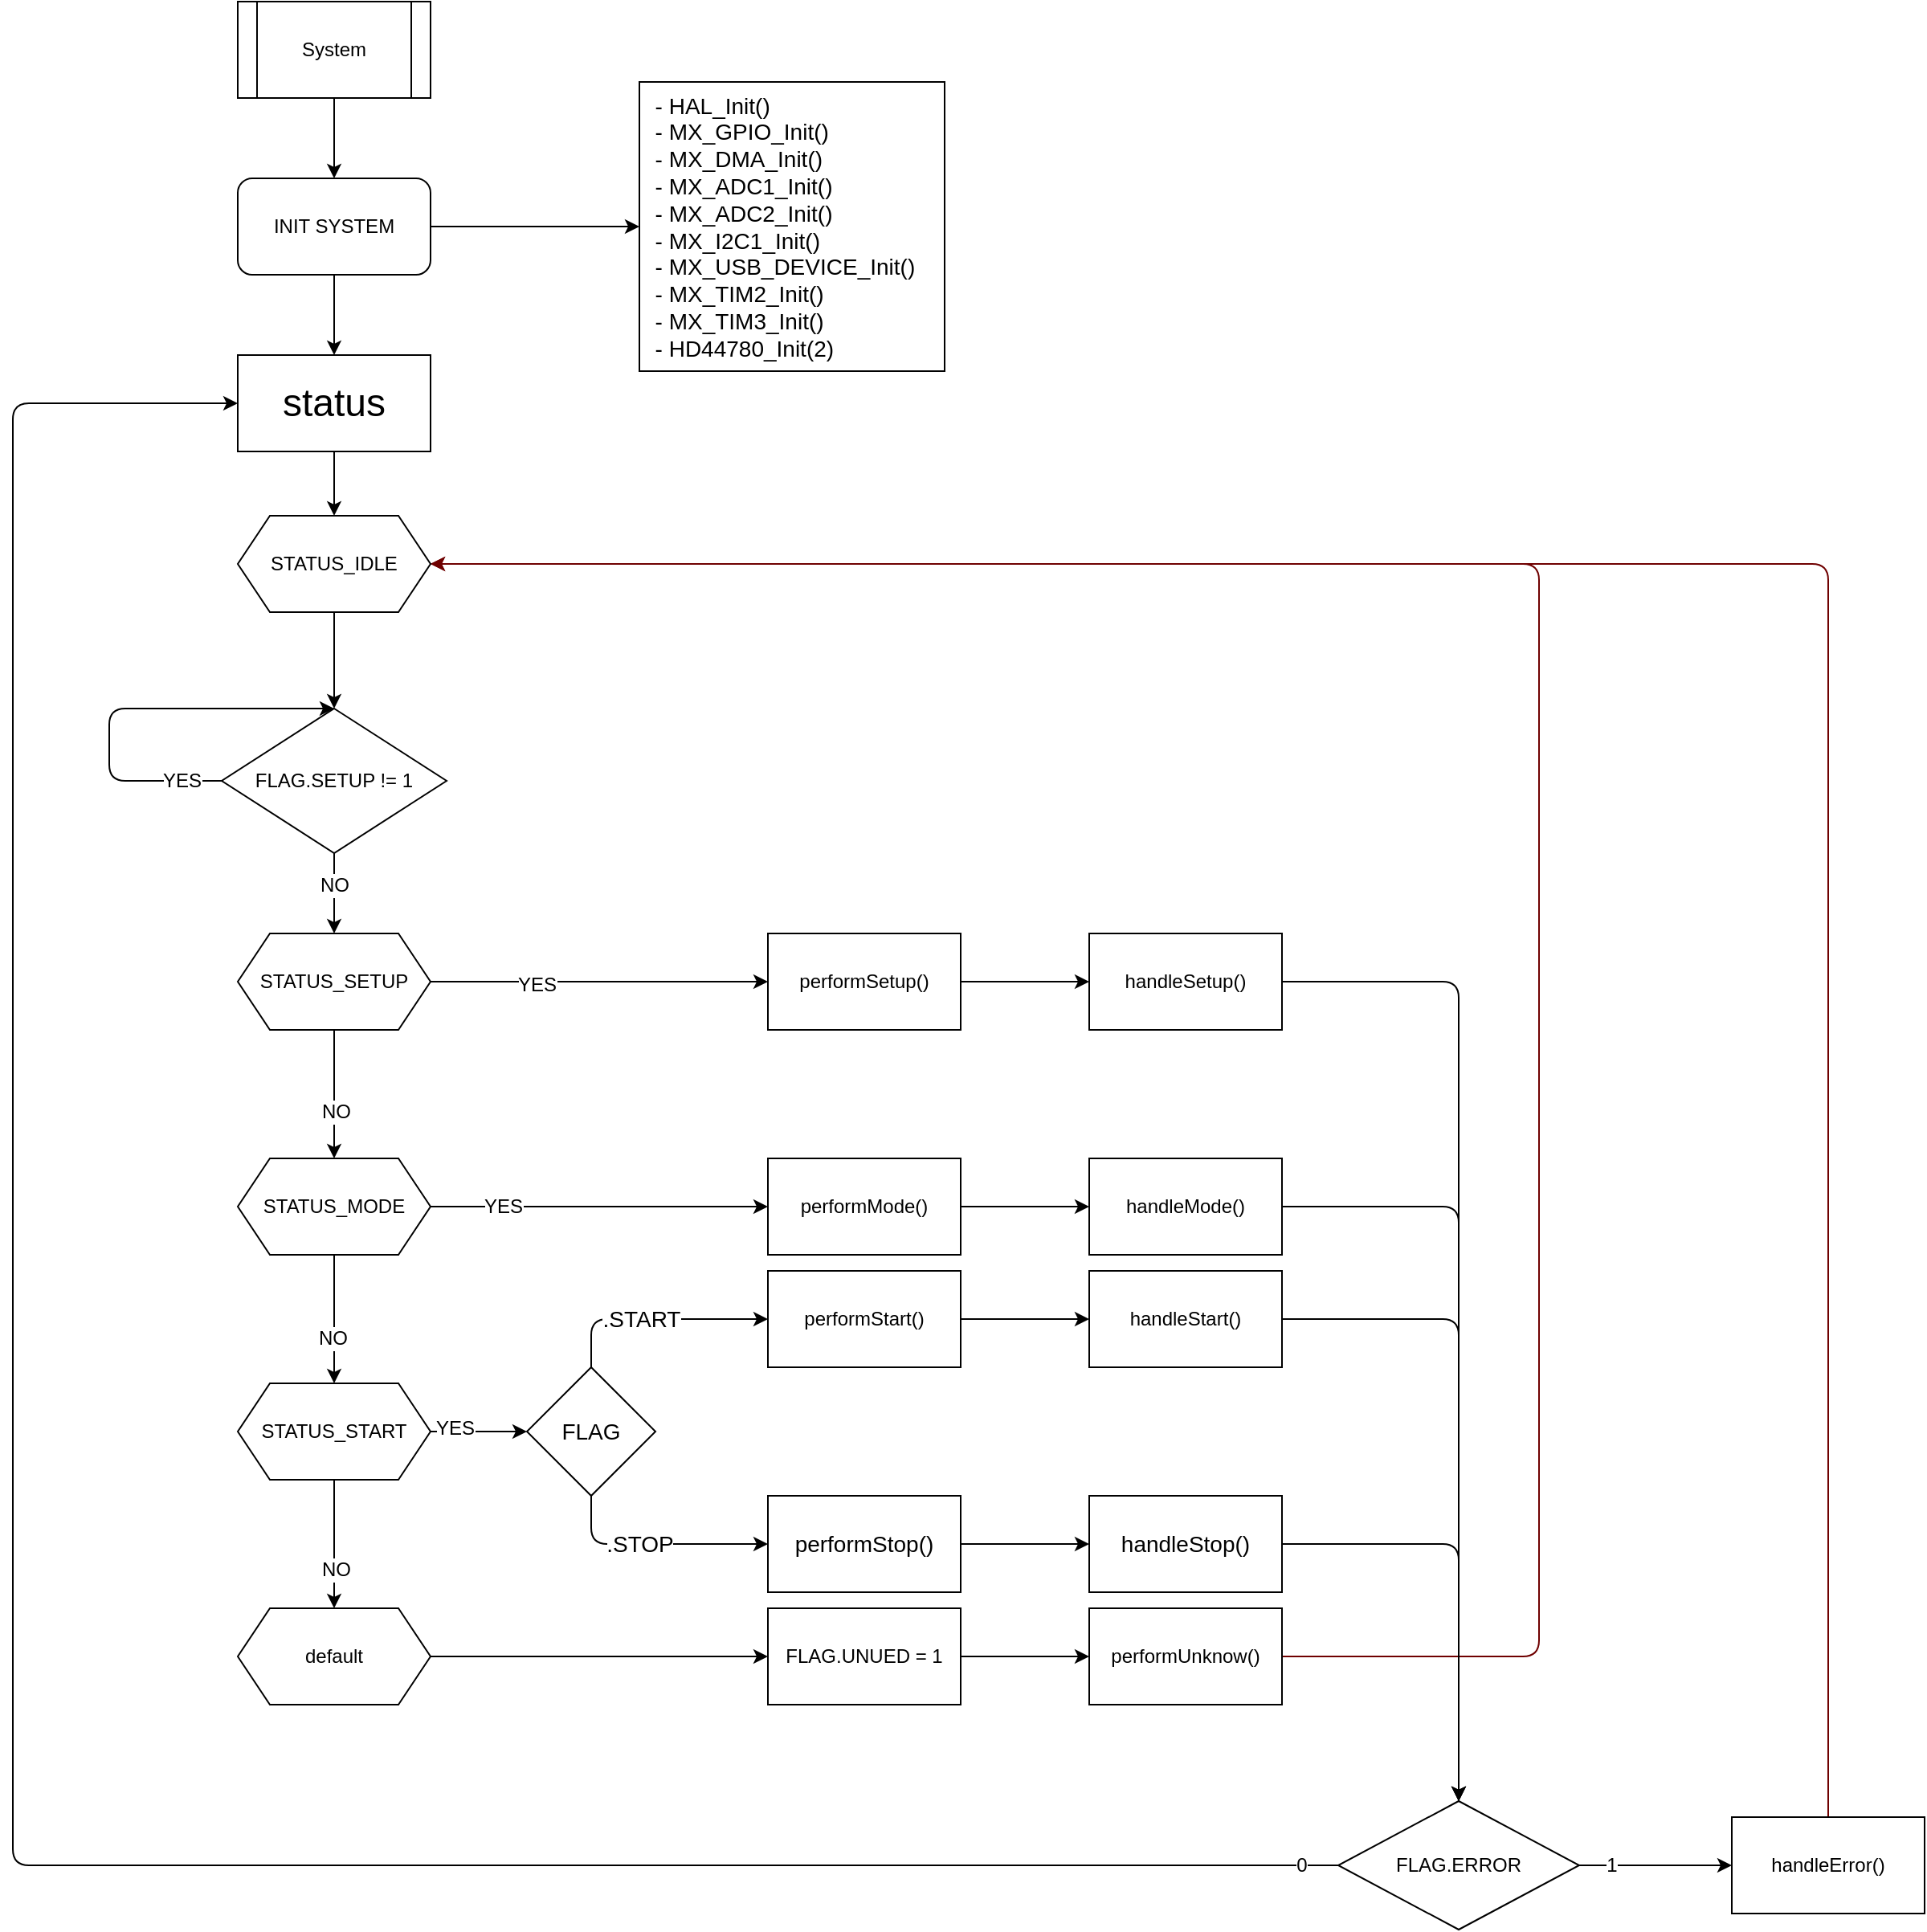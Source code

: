 <mxfile>
    <diagram id="MsI5J3Z540rOyUWbb0k3" name="Page-1">
        <mxGraphModel dx="1113" dy="787" grid="1" gridSize="10" guides="1" tooltips="1" connect="1" arrows="1" fold="1" page="1" pageScale="1" pageWidth="1200" pageHeight="1600" math="0" shadow="0">
            <root>
                <mxCell id="0"/>
                <mxCell id="1" parent="0"/>
                <mxCell id="4" value="" style="edgeStyle=none;html=1;entryX=0.5;entryY=0;entryDx=0;entryDy=0;" parent="1" source="2" target="73" edge="1">
                    <mxGeometry relative="1" as="geometry">
                        <mxPoint x="390.0" y="110" as="targetPoint"/>
                    </mxGeometry>
                </mxCell>
                <mxCell id="2" value="System" style="shape=process;whiteSpace=wrap;html=1;backgroundOutline=1;" parent="1" vertex="1">
                    <mxGeometry x="150" y="10" width="120" height="60" as="geometry"/>
                </mxCell>
                <mxCell id="6" value="" style="edgeStyle=none;html=1;fontSize=24;entryX=0.5;entryY=0;entryDx=0;entryDy=0;" parent="1" source="3" target="78" edge="1">
                    <mxGeometry relative="1" as="geometry">
                        <mxPoint x="210.0" y="330" as="targetPoint"/>
                    </mxGeometry>
                </mxCell>
                <mxCell id="3" value="&lt;font style=&quot;font-size: 24px;&quot;&gt;status&lt;/font&gt;" style="whiteSpace=wrap;html=1;" parent="1" vertex="1">
                    <mxGeometry x="150" y="230" width="120" height="60" as="geometry"/>
                </mxCell>
                <mxCell id="8" value="" style="edgeStyle=none;html=1;fontSize=24;exitX=0.5;exitY=1;exitDx=0;exitDy=0;entryX=0.5;entryY=0;entryDx=0;entryDy=0;" parent="1" source="42" target="43" edge="1">
                    <mxGeometry relative="1" as="geometry">
                        <mxPoint x="210" y="650" as="sourcePoint"/>
                        <mxPoint x="210" y="730" as="targetPoint"/>
                    </mxGeometry>
                </mxCell>
                <mxCell id="11" value="NO" style="edgeLabel;html=1;align=center;verticalAlign=middle;resizable=0;points=[];fontSize=12;" parent="8" vertex="1" connectable="0">
                    <mxGeometry x="0.275" y="1" relative="1" as="geometry">
                        <mxPoint as="offset"/>
                    </mxGeometry>
                </mxCell>
                <mxCell id="14" value="" style="edgeStyle=none;html=1;fontSize=12;exitX=1;exitY=0.5;exitDx=0;exitDy=0;" parent="1" source="42" target="13" edge="1">
                    <mxGeometry relative="1" as="geometry">
                        <mxPoint x="270" y="620" as="sourcePoint"/>
                    </mxGeometry>
                </mxCell>
                <mxCell id="15" value="YES" style="edgeLabel;html=1;align=center;verticalAlign=middle;resizable=0;points=[];fontSize=12;" parent="14" vertex="1" connectable="0">
                    <mxGeometry x="-0.375" y="-2" relative="1" as="geometry">
                        <mxPoint as="offset"/>
                    </mxGeometry>
                </mxCell>
                <mxCell id="10" value="" style="edgeStyle=none;html=1;fontSize=24;exitX=0.5;exitY=1;exitDx=0;exitDy=0;entryX=0.5;entryY=0;entryDx=0;entryDy=0;" parent="1" source="43" target="44" edge="1">
                    <mxGeometry relative="1" as="geometry">
                        <mxPoint x="210" y="790" as="sourcePoint"/>
                        <mxPoint x="210" y="870" as="targetPoint"/>
                    </mxGeometry>
                </mxCell>
                <mxCell id="12" value="NO" style="edgeLabel;html=1;align=center;verticalAlign=middle;resizable=0;points=[];fontSize=12;" parent="10" vertex="1" connectable="0">
                    <mxGeometry x="0.3" y="-1" relative="1" as="geometry">
                        <mxPoint as="offset"/>
                    </mxGeometry>
                </mxCell>
                <mxCell id="17" value="" style="edgeStyle=none;html=1;fontSize=12;exitX=1;exitY=0.5;exitDx=0;exitDy=0;" parent="1" source="43" target="16" edge="1">
                    <mxGeometry relative="1" as="geometry">
                        <mxPoint x="270" y="760" as="sourcePoint"/>
                    </mxGeometry>
                </mxCell>
                <mxCell id="18" value="YES" style="edgeLabel;html=1;align=center;verticalAlign=middle;resizable=0;points=[];fontSize=12;" parent="17" vertex="1" connectable="0">
                    <mxGeometry x="-0.625" y="-2" relative="1" as="geometry">
                        <mxPoint x="5" y="-2" as="offset"/>
                    </mxGeometry>
                </mxCell>
                <mxCell id="20" value="" style="edgeStyle=none;html=1;fontSize=12;exitX=1;exitY=0.5;exitDx=0;exitDy=0;entryX=0;entryY=0.5;entryDx=0;entryDy=0;" parent="1" source="44" target="97" edge="1">
                    <mxGeometry relative="1" as="geometry">
                        <mxPoint x="270" y="900" as="sourcePoint"/>
                        <mxPoint x="290" y="930" as="targetPoint"/>
                    </mxGeometry>
                </mxCell>
                <mxCell id="21" value="YES" style="edgeLabel;html=1;align=center;verticalAlign=middle;resizable=0;points=[];fontSize=12;" parent="20" vertex="1" connectable="0">
                    <mxGeometry x="-0.5" y="2" relative="1" as="geometry">
                        <mxPoint as="offset"/>
                    </mxGeometry>
                </mxCell>
                <mxCell id="34" value="" style="edgeStyle=none;html=1;fontSize=12;exitX=0.5;exitY=1;exitDx=0;exitDy=0;entryX=0.5;entryY=0;entryDx=0;entryDy=0;" parent="1" source="44" target="45" edge="1">
                    <mxGeometry relative="1" as="geometry">
                        <mxPoint x="210" y="930" as="sourcePoint"/>
                        <mxPoint x="210" y="1010" as="targetPoint"/>
                    </mxGeometry>
                </mxCell>
                <mxCell id="35" value="NO" style="edgeLabel;html=1;align=center;verticalAlign=middle;resizable=0;points=[];fontSize=12;" parent="34" vertex="1" connectable="0">
                    <mxGeometry x="0.4" y="1" relative="1" as="geometry">
                        <mxPoint as="offset"/>
                    </mxGeometry>
                </mxCell>
                <mxCell id="49" value="" style="edgeStyle=none;html=1;fontSize=12;" parent="1" source="13" target="48" edge="1">
                    <mxGeometry relative="1" as="geometry"/>
                </mxCell>
                <mxCell id="13" value="performSetup()" style="whiteSpace=wrap;html=1;" parent="1" vertex="1">
                    <mxGeometry x="480" y="590" width="120" height="60" as="geometry"/>
                </mxCell>
                <mxCell id="41" value="" style="edgeStyle=none;html=1;fontSize=12;" parent="1" source="16" target="40" edge="1">
                    <mxGeometry relative="1" as="geometry"/>
                </mxCell>
                <mxCell id="16" value="performMode()" style="whiteSpace=wrap;html=1;" parent="1" vertex="1">
                    <mxGeometry x="480" y="730" width="120" height="60" as="geometry"/>
                </mxCell>
                <mxCell id="47" value="" style="edgeStyle=none;html=1;fontSize=12;" parent="1" source="19" target="46" edge="1">
                    <mxGeometry relative="1" as="geometry"/>
                </mxCell>
                <mxCell id="19" value="performStart()" style="whiteSpace=wrap;html=1;" parent="1" vertex="1">
                    <mxGeometry x="480" y="800" width="120" height="60" as="geometry"/>
                </mxCell>
                <mxCell id="28" style="edgeStyle=none;html=1;exitX=0.5;exitY=1;exitDx=0;exitDy=0;entryX=0.5;entryY=0;entryDx=0;entryDy=0;fontSize=12;" parent="1" source="78" target="27" edge="1">
                    <mxGeometry relative="1" as="geometry">
                        <mxPoint x="210.0" y="390" as="sourcePoint"/>
                    </mxGeometry>
                </mxCell>
                <mxCell id="29" style="edgeStyle=none;html=1;exitX=0;exitY=0.5;exitDx=0;exitDy=0;entryX=0.5;entryY=0;entryDx=0;entryDy=0;fontSize=12;" parent="1" source="27" target="27" edge="1">
                    <mxGeometry relative="1" as="geometry">
                        <mxPoint x="150.0" y="360" as="targetPoint"/>
                        <Array as="points">
                            <mxPoint x="70" y="495"/>
                            <mxPoint x="70" y="450"/>
                        </Array>
                    </mxGeometry>
                </mxCell>
                <mxCell id="30" value="YES" style="edgeLabel;html=1;align=center;verticalAlign=middle;resizable=0;points=[];fontSize=12;" parent="29" vertex="1" connectable="0">
                    <mxGeometry x="-0.656" relative="1" as="geometry">
                        <mxPoint x="19" as="offset"/>
                    </mxGeometry>
                </mxCell>
                <mxCell id="31" style="edgeStyle=none;html=1;exitX=0.5;exitY=1;exitDx=0;exitDy=0;entryX=0.5;entryY=0;entryDx=0;entryDy=0;fontSize=12;" parent="1" source="27" target="42" edge="1">
                    <mxGeometry relative="1" as="geometry">
                        <mxPoint x="210" y="590" as="targetPoint"/>
                    </mxGeometry>
                </mxCell>
                <mxCell id="32" value="NO" style="edgeLabel;html=1;align=center;verticalAlign=middle;resizable=0;points=[];fontSize=12;" parent="31" vertex="1" connectable="0">
                    <mxGeometry x="-0.482" y="1" relative="1" as="geometry">
                        <mxPoint x="-1" y="7" as="offset"/>
                    </mxGeometry>
                </mxCell>
                <mxCell id="27" value="FLAG.SETUP != 1" style="rhombus;whiteSpace=wrap;html=1;fontSize=12;" parent="1" vertex="1">
                    <mxGeometry x="140" y="450" width="140" height="90" as="geometry"/>
                </mxCell>
                <mxCell id="59" style="edgeStyle=none;html=1;exitX=1;exitY=0.5;exitDx=0;exitDy=0;fontSize=12;entryX=0.5;entryY=0;entryDx=0;entryDy=0;" parent="1" source="40" target="51" edge="1">
                    <mxGeometry relative="1" as="geometry">
                        <mxPoint x="905" y="760.471" as="targetPoint"/>
                        <mxPoint x="650" y="760" as="sourcePoint"/>
                        <Array as="points">
                            <mxPoint x="910" y="760"/>
                        </Array>
                    </mxGeometry>
                </mxCell>
                <mxCell id="40" value="handleMode()" style="whiteSpace=wrap;html=1;" parent="1" vertex="1">
                    <mxGeometry x="680" y="730" width="120" height="60" as="geometry"/>
                </mxCell>
                <mxCell id="42" value="STATUS_SETUP" style="shape=hexagon;perimeter=hexagonPerimeter2;whiteSpace=wrap;html=1;fixedSize=1;fontSize=12;" parent="1" vertex="1">
                    <mxGeometry x="150" y="590" width="120" height="60" as="geometry"/>
                </mxCell>
                <mxCell id="43" value="STATUS_MODE" style="shape=hexagon;perimeter=hexagonPerimeter2;whiteSpace=wrap;html=1;fixedSize=1;fontSize=12;" parent="1" vertex="1">
                    <mxGeometry x="150" y="730" width="120" height="60" as="geometry"/>
                </mxCell>
                <mxCell id="44" value="STATUS_START" style="shape=hexagon;perimeter=hexagonPerimeter2;whiteSpace=wrap;html=1;fixedSize=1;fontSize=12;" parent="1" vertex="1">
                    <mxGeometry x="150" y="870" width="120" height="60" as="geometry"/>
                </mxCell>
                <mxCell id="54" style="edgeStyle=none;html=1;exitX=1;exitY=0.5;exitDx=0;exitDy=0;entryX=0;entryY=0.5;entryDx=0;entryDy=0;fontSize=12;" parent="1" source="45" target="53" edge="1">
                    <mxGeometry relative="1" as="geometry"/>
                </mxCell>
                <mxCell id="45" value="default" style="shape=hexagon;perimeter=hexagonPerimeter2;whiteSpace=wrap;html=1;fixedSize=1;fontSize=12;" parent="1" vertex="1">
                    <mxGeometry x="150" y="1010" width="120" height="60" as="geometry"/>
                </mxCell>
                <mxCell id="60" style="edgeStyle=none;html=1;exitX=1;exitY=0.5;exitDx=0;exitDy=0;entryX=0.5;entryY=0;entryDx=0;entryDy=0;fontSize=12;" parent="1" source="46" target="51" edge="1">
                    <mxGeometry relative="1" as="geometry">
                        <mxPoint x="650" y="830.0" as="sourcePoint"/>
                        <Array as="points">
                            <mxPoint x="910" y="830"/>
                            <mxPoint x="910" y="900"/>
                        </Array>
                    </mxGeometry>
                </mxCell>
                <mxCell id="46" value="handleStart()" style="whiteSpace=wrap;html=1;" parent="1" vertex="1">
                    <mxGeometry x="680" y="800" width="120" height="60" as="geometry"/>
                </mxCell>
                <mxCell id="58" style="edgeStyle=none;html=1;exitX=1;exitY=0.5;exitDx=0;exitDy=0;entryX=0.5;entryY=0;entryDx=0;entryDy=0;fontSize=12;" parent="1" source="48" target="51" edge="1">
                    <mxGeometry relative="1" as="geometry">
                        <mxPoint x="650" y="620" as="sourcePoint"/>
                        <Array as="points">
                            <mxPoint x="910" y="620"/>
                        </Array>
                    </mxGeometry>
                </mxCell>
                <mxCell id="48" value="handleSetup()" style="whiteSpace=wrap;html=1;" parent="1" vertex="1">
                    <mxGeometry x="680" y="590" width="120" height="60" as="geometry"/>
                </mxCell>
                <mxCell id="62" value="1" style="edgeStyle=none;html=1;fontSize=12;" parent="1" source="51" target="61" edge="1">
                    <mxGeometry x="-0.579" relative="1" as="geometry">
                        <mxPoint as="offset"/>
                    </mxGeometry>
                </mxCell>
                <mxCell id="67" style="edgeStyle=none;html=1;exitX=0;exitY=0.5;exitDx=0;exitDy=0;entryX=0;entryY=0.5;entryDx=0;entryDy=0;fontSize=12;" parent="1" source="51" target="3" edge="1">
                    <mxGeometry relative="1" as="geometry">
                        <Array as="points">
                            <mxPoint x="10" y="1170"/>
                            <mxPoint x="10" y="260"/>
                        </Array>
                    </mxGeometry>
                </mxCell>
                <mxCell id="69" value="0" style="edgeLabel;html=1;align=center;verticalAlign=middle;resizable=0;points=[];fontSize=12;" parent="67" vertex="1" connectable="0">
                    <mxGeometry x="-0.967" y="-4" relative="1" as="geometry">
                        <mxPoint x="8" y="4" as="offset"/>
                    </mxGeometry>
                </mxCell>
                <mxCell id="51" value="FLAG.ERROR" style="rhombus;whiteSpace=wrap;html=1;fontSize=12;" parent="1" vertex="1">
                    <mxGeometry x="835" y="1130" width="150" height="80" as="geometry"/>
                </mxCell>
                <mxCell id="56" value="" style="edgeStyle=none;html=1;fontSize=12;" parent="1" source="53" target="55" edge="1">
                    <mxGeometry relative="1" as="geometry"/>
                </mxCell>
                <mxCell id="53" value="FLAG.UNUED = 1" style="whiteSpace=wrap;html=1;fontSize=12;" parent="1" vertex="1">
                    <mxGeometry x="480" y="1010" width="120" height="60" as="geometry"/>
                </mxCell>
                <mxCell id="57" style="edgeStyle=none;html=1;exitX=1;exitY=0.5;exitDx=0;exitDy=0;fontSize=12;entryX=1;entryY=0.5;entryDx=0;entryDy=0;fillColor=#a20025;strokeColor=#6F0000;" parent="1" source="55" edge="1">
                    <mxGeometry relative="1" as="geometry">
                        <mxPoint x="270.0" y="360" as="targetPoint"/>
                        <Array as="points">
                            <mxPoint x="960" y="1040"/>
                            <mxPoint x="960" y="360"/>
                        </Array>
                    </mxGeometry>
                </mxCell>
                <mxCell id="55" value="performUnknow()" style="whiteSpace=wrap;html=1;" parent="1" vertex="1">
                    <mxGeometry x="680" y="1010" width="120" height="60" as="geometry"/>
                </mxCell>
                <mxCell id="63" style="edgeStyle=none;html=1;exitX=0.5;exitY=0;exitDx=0;exitDy=0;entryX=1;entryY=0.5;entryDx=0;entryDy=0;fontSize=12;fillColor=#a20025;strokeColor=#6F0000;" parent="1" source="61" target="78" edge="1">
                    <mxGeometry relative="1" as="geometry">
                        <mxPoint x="270.0" y="360" as="targetPoint"/>
                        <Array as="points">
                            <mxPoint x="1140" y="360"/>
                        </Array>
                    </mxGeometry>
                </mxCell>
                <mxCell id="61" value="handleError()" style="whiteSpace=wrap;html=1;" parent="1" vertex="1">
                    <mxGeometry x="1080" y="1140" width="120" height="60" as="geometry"/>
                </mxCell>
                <mxCell id="74" style="edgeStyle=none;html=1;exitX=0.5;exitY=1;exitDx=0;exitDy=0;entryX=0.5;entryY=0;entryDx=0;entryDy=0;fontSize=12;" parent="1" source="73" target="3" edge="1">
                    <mxGeometry relative="1" as="geometry"/>
                </mxCell>
                <mxCell id="76" value="" style="edgeStyle=none;html=1;fontSize=12;entryX=0;entryY=0.5;entryDx=0;entryDy=0;" parent="1" source="73" target="77" edge="1">
                    <mxGeometry relative="1" as="geometry">
                        <mxPoint x="350.0" y="150" as="targetPoint"/>
                    </mxGeometry>
                </mxCell>
                <mxCell id="73" value="INIT SYSTEM" style="rounded=1;whiteSpace=wrap;html=1;fontSize=12;" parent="1" vertex="1">
                    <mxGeometry x="150" y="120" width="120" height="60" as="geometry"/>
                </mxCell>
                <mxCell id="77" value="&lt;font style=&quot;font-size: 14px;&quot;&gt;&amp;nbsp; -&amp;nbsp;HAL_Init()&lt;br&gt;&lt;/font&gt;&lt;div style=&quot;font-size: 14px;&quot;&gt;&lt;font style=&quot;font-size: 14px;&quot;&gt;&amp;nbsp; - MX_GPIO_Init()&lt;/font&gt;&lt;/div&gt;&lt;div style=&quot;font-size: 14px;&quot;&gt;&lt;font style=&quot;font-size: 14px;&quot;&gt;&amp;nbsp; - MX_DMA_Init()&lt;/font&gt;&lt;/div&gt;&lt;div style=&quot;font-size: 14px;&quot;&gt;&lt;font style=&quot;font-size: 14px;&quot;&gt;&amp;nbsp; - MX_ADC1_Init()&lt;/font&gt;&lt;/div&gt;&lt;div style=&quot;font-size: 14px;&quot;&gt;&lt;font style=&quot;font-size: 14px;&quot;&gt;&amp;nbsp; - MX_ADC2_Init()&lt;/font&gt;&lt;/div&gt;&lt;div style=&quot;font-size: 14px;&quot;&gt;&lt;font style=&quot;font-size: 14px;&quot;&gt;&amp;nbsp; - MX_I2C1_Init()&lt;/font&gt;&lt;/div&gt;&lt;div style=&quot;font-size: 14px;&quot;&gt;&lt;font style=&quot;font-size: 14px;&quot;&gt;&amp;nbsp; - MX_USB_DEVICE_Init()&lt;/font&gt;&lt;/div&gt;&lt;div style=&quot;font-size: 14px;&quot;&gt;&lt;font style=&quot;font-size: 14px;&quot;&gt;&amp;nbsp; - MX_TIM2_Init()&lt;/font&gt;&lt;/div&gt;&lt;div style=&quot;font-size: 14px;&quot;&gt;&lt;font style=&quot;font-size: 14px;&quot;&gt;&amp;nbsp; - MX_TIM3_Init()&lt;/font&gt;&lt;/div&gt;&lt;div style=&quot;font-size: 14px;&quot;&gt;&lt;font style=&quot;font-size: 14px;&quot;&gt;&amp;nbsp; - HD44780_Init(2)&lt;/font&gt;&lt;/div&gt;" style="rounded=0;whiteSpace=wrap;html=1;fontSize=12;align=left;" parent="1" vertex="1">
                    <mxGeometry x="400" y="60" width="190" height="180" as="geometry"/>
                </mxCell>
                <mxCell id="78" value="STATUS_IDLE" style="shape=hexagon;perimeter=hexagonPerimeter2;whiteSpace=wrap;html=1;fixedSize=1;fontSize=12;" parent="1" vertex="1">
                    <mxGeometry x="150" y="330" width="120" height="60" as="geometry"/>
                </mxCell>
                <mxCell id="98" style="edgeStyle=none;html=1;exitX=0.5;exitY=0;exitDx=0;exitDy=0;entryX=0;entryY=0.5;entryDx=0;entryDy=0;fontSize=14;" parent="1" source="97" target="19" edge="1">
                    <mxGeometry relative="1" as="geometry">
                        <Array as="points">
                            <mxPoint x="370" y="830"/>
                        </Array>
                    </mxGeometry>
                </mxCell>
                <mxCell id="102" value=".START" style="edgeLabel;html=1;align=center;verticalAlign=middle;resizable=0;points=[];fontSize=14;" parent="98" vertex="1" connectable="0">
                    <mxGeometry x="-0.225" relative="1" as="geometry">
                        <mxPoint x="6" as="offset"/>
                    </mxGeometry>
                </mxCell>
                <mxCell id="100" value="" style="edgeStyle=none;html=1;fontSize=14;exitX=0.5;exitY=1;exitDx=0;exitDy=0;" parent="1" source="97" target="99" edge="1">
                    <mxGeometry relative="1" as="geometry">
                        <Array as="points">
                            <mxPoint x="370" y="970"/>
                        </Array>
                    </mxGeometry>
                </mxCell>
                <mxCell id="101" value=".STOP" style="edgeLabel;html=1;align=center;verticalAlign=middle;resizable=0;points=[];fontSize=14;" parent="100" vertex="1" connectable="0">
                    <mxGeometry x="-0.163" y="-3" relative="1" as="geometry">
                        <mxPoint x="1" y="-3" as="offset"/>
                    </mxGeometry>
                </mxCell>
                <mxCell id="97" value="FLAG" style="rhombus;whiteSpace=wrap;html=1;fontSize=14;" parent="1" vertex="1">
                    <mxGeometry x="330" y="860" width="80" height="80" as="geometry"/>
                </mxCell>
                <mxCell id="104" value="" style="edgeStyle=none;html=1;fontSize=14;" parent="1" source="99" target="103" edge="1">
                    <mxGeometry relative="1" as="geometry"/>
                </mxCell>
                <mxCell id="99" value="performStop()" style="whiteSpace=wrap;html=1;fontSize=14;" parent="1" vertex="1">
                    <mxGeometry x="480" y="940" width="120" height="60" as="geometry"/>
                </mxCell>
                <mxCell id="105" style="edgeStyle=none;html=1;exitX=1;exitY=0.5;exitDx=0;exitDy=0;entryX=0.5;entryY=0;entryDx=0;entryDy=0;fontSize=14;" parent="1" source="103" target="51" edge="1">
                    <mxGeometry relative="1" as="geometry">
                        <mxPoint x="650" y="970.0" as="sourcePoint"/>
                        <Array as="points">
                            <mxPoint x="910" y="970"/>
                        </Array>
                    </mxGeometry>
                </mxCell>
                <mxCell id="103" value="handleStop()" style="whiteSpace=wrap;html=1;fontSize=14;" parent="1" vertex="1">
                    <mxGeometry x="680" y="940" width="120" height="60" as="geometry"/>
                </mxCell>
            </root>
        </mxGraphModel>
    </diagram>
</mxfile>